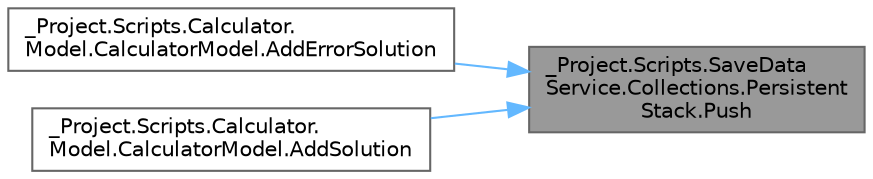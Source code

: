 digraph "_Project.Scripts.SaveDataService.Collections.PersistentStack.Push"
{
 // LATEX_PDF_SIZE
  bgcolor="transparent";
  edge [fontname=Helvetica,fontsize=10,labelfontname=Helvetica,labelfontsize=10];
  node [fontname=Helvetica,fontsize=10,shape=box,height=0.2,width=0.4];
  rankdir="RL";
  Node1 [id="Node000001",label="_Project.Scripts.SaveData\lService.Collections.Persistent\lStack.Push",height=0.2,width=0.4,color="gray40", fillcolor="grey60", style="filled", fontcolor="black",tooltip="Метод вставки в стек"];
  Node1 -> Node2 [id="edge1_Node000001_Node000002",dir="back",color="steelblue1",style="solid",tooltip=" "];
  Node2 [id="Node000002",label="_Project.Scripts.Calculator.\lModel.CalculatorModel.AddErrorSolution",height=0.2,width=0.4,color="grey40", fillcolor="white", style="filled",URL="$class___project_1_1_scripts_1_1_calculator_1_1_model_1_1_calculator_model.html#a612d1241f5cd9917bc2904e78bb4686d",tooltip="Метод добавления ошибочного решения в историю"];
  Node1 -> Node3 [id="edge2_Node000001_Node000003",dir="back",color="steelblue1",style="solid",tooltip=" "];
  Node3 [id="Node000003",label="_Project.Scripts.Calculator.\lModel.CalculatorModel.AddSolution",height=0.2,width=0.4,color="grey40", fillcolor="white", style="filled",URL="$class___project_1_1_scripts_1_1_calculator_1_1_model_1_1_calculator_model.html#a408eacc75adc0a8021bc7509fb981a29",tooltip="Метод добавления решения в историю"];
}

